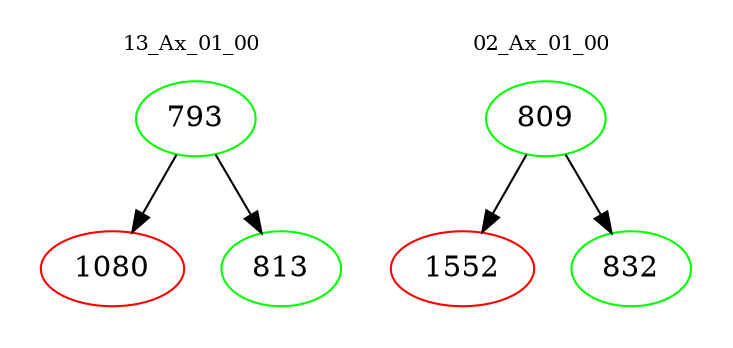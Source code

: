 digraph{
subgraph cluster_0 {
color = white
label = "13_Ax_01_00";
fontsize=10;
T0_793 [label="793", color="green"]
T0_793 -> T0_1080 [color="black"]
T0_1080 [label="1080", color="red"]
T0_793 -> T0_813 [color="black"]
T0_813 [label="813", color="green"]
}
subgraph cluster_1 {
color = white
label = "02_Ax_01_00";
fontsize=10;
T1_809 [label="809", color="green"]
T1_809 -> T1_1552 [color="black"]
T1_1552 [label="1552", color="red"]
T1_809 -> T1_832 [color="black"]
T1_832 [label="832", color="green"]
}
}
